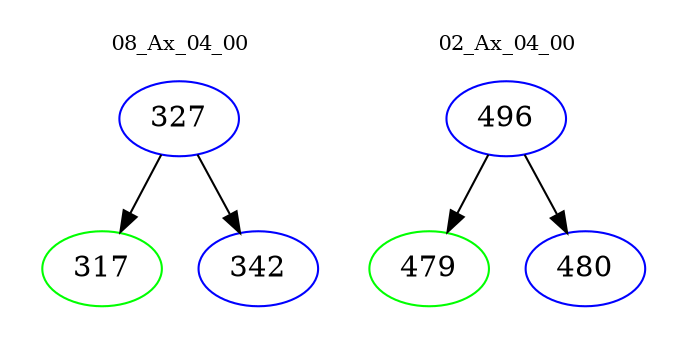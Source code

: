 digraph{
subgraph cluster_0 {
color = white
label = "08_Ax_04_00";
fontsize=10;
T0_327 [label="327", color="blue"]
T0_327 -> T0_317 [color="black"]
T0_317 [label="317", color="green"]
T0_327 -> T0_342 [color="black"]
T0_342 [label="342", color="blue"]
}
subgraph cluster_1 {
color = white
label = "02_Ax_04_00";
fontsize=10;
T1_496 [label="496", color="blue"]
T1_496 -> T1_479 [color="black"]
T1_479 [label="479", color="green"]
T1_496 -> T1_480 [color="black"]
T1_480 [label="480", color="blue"]
}
}
